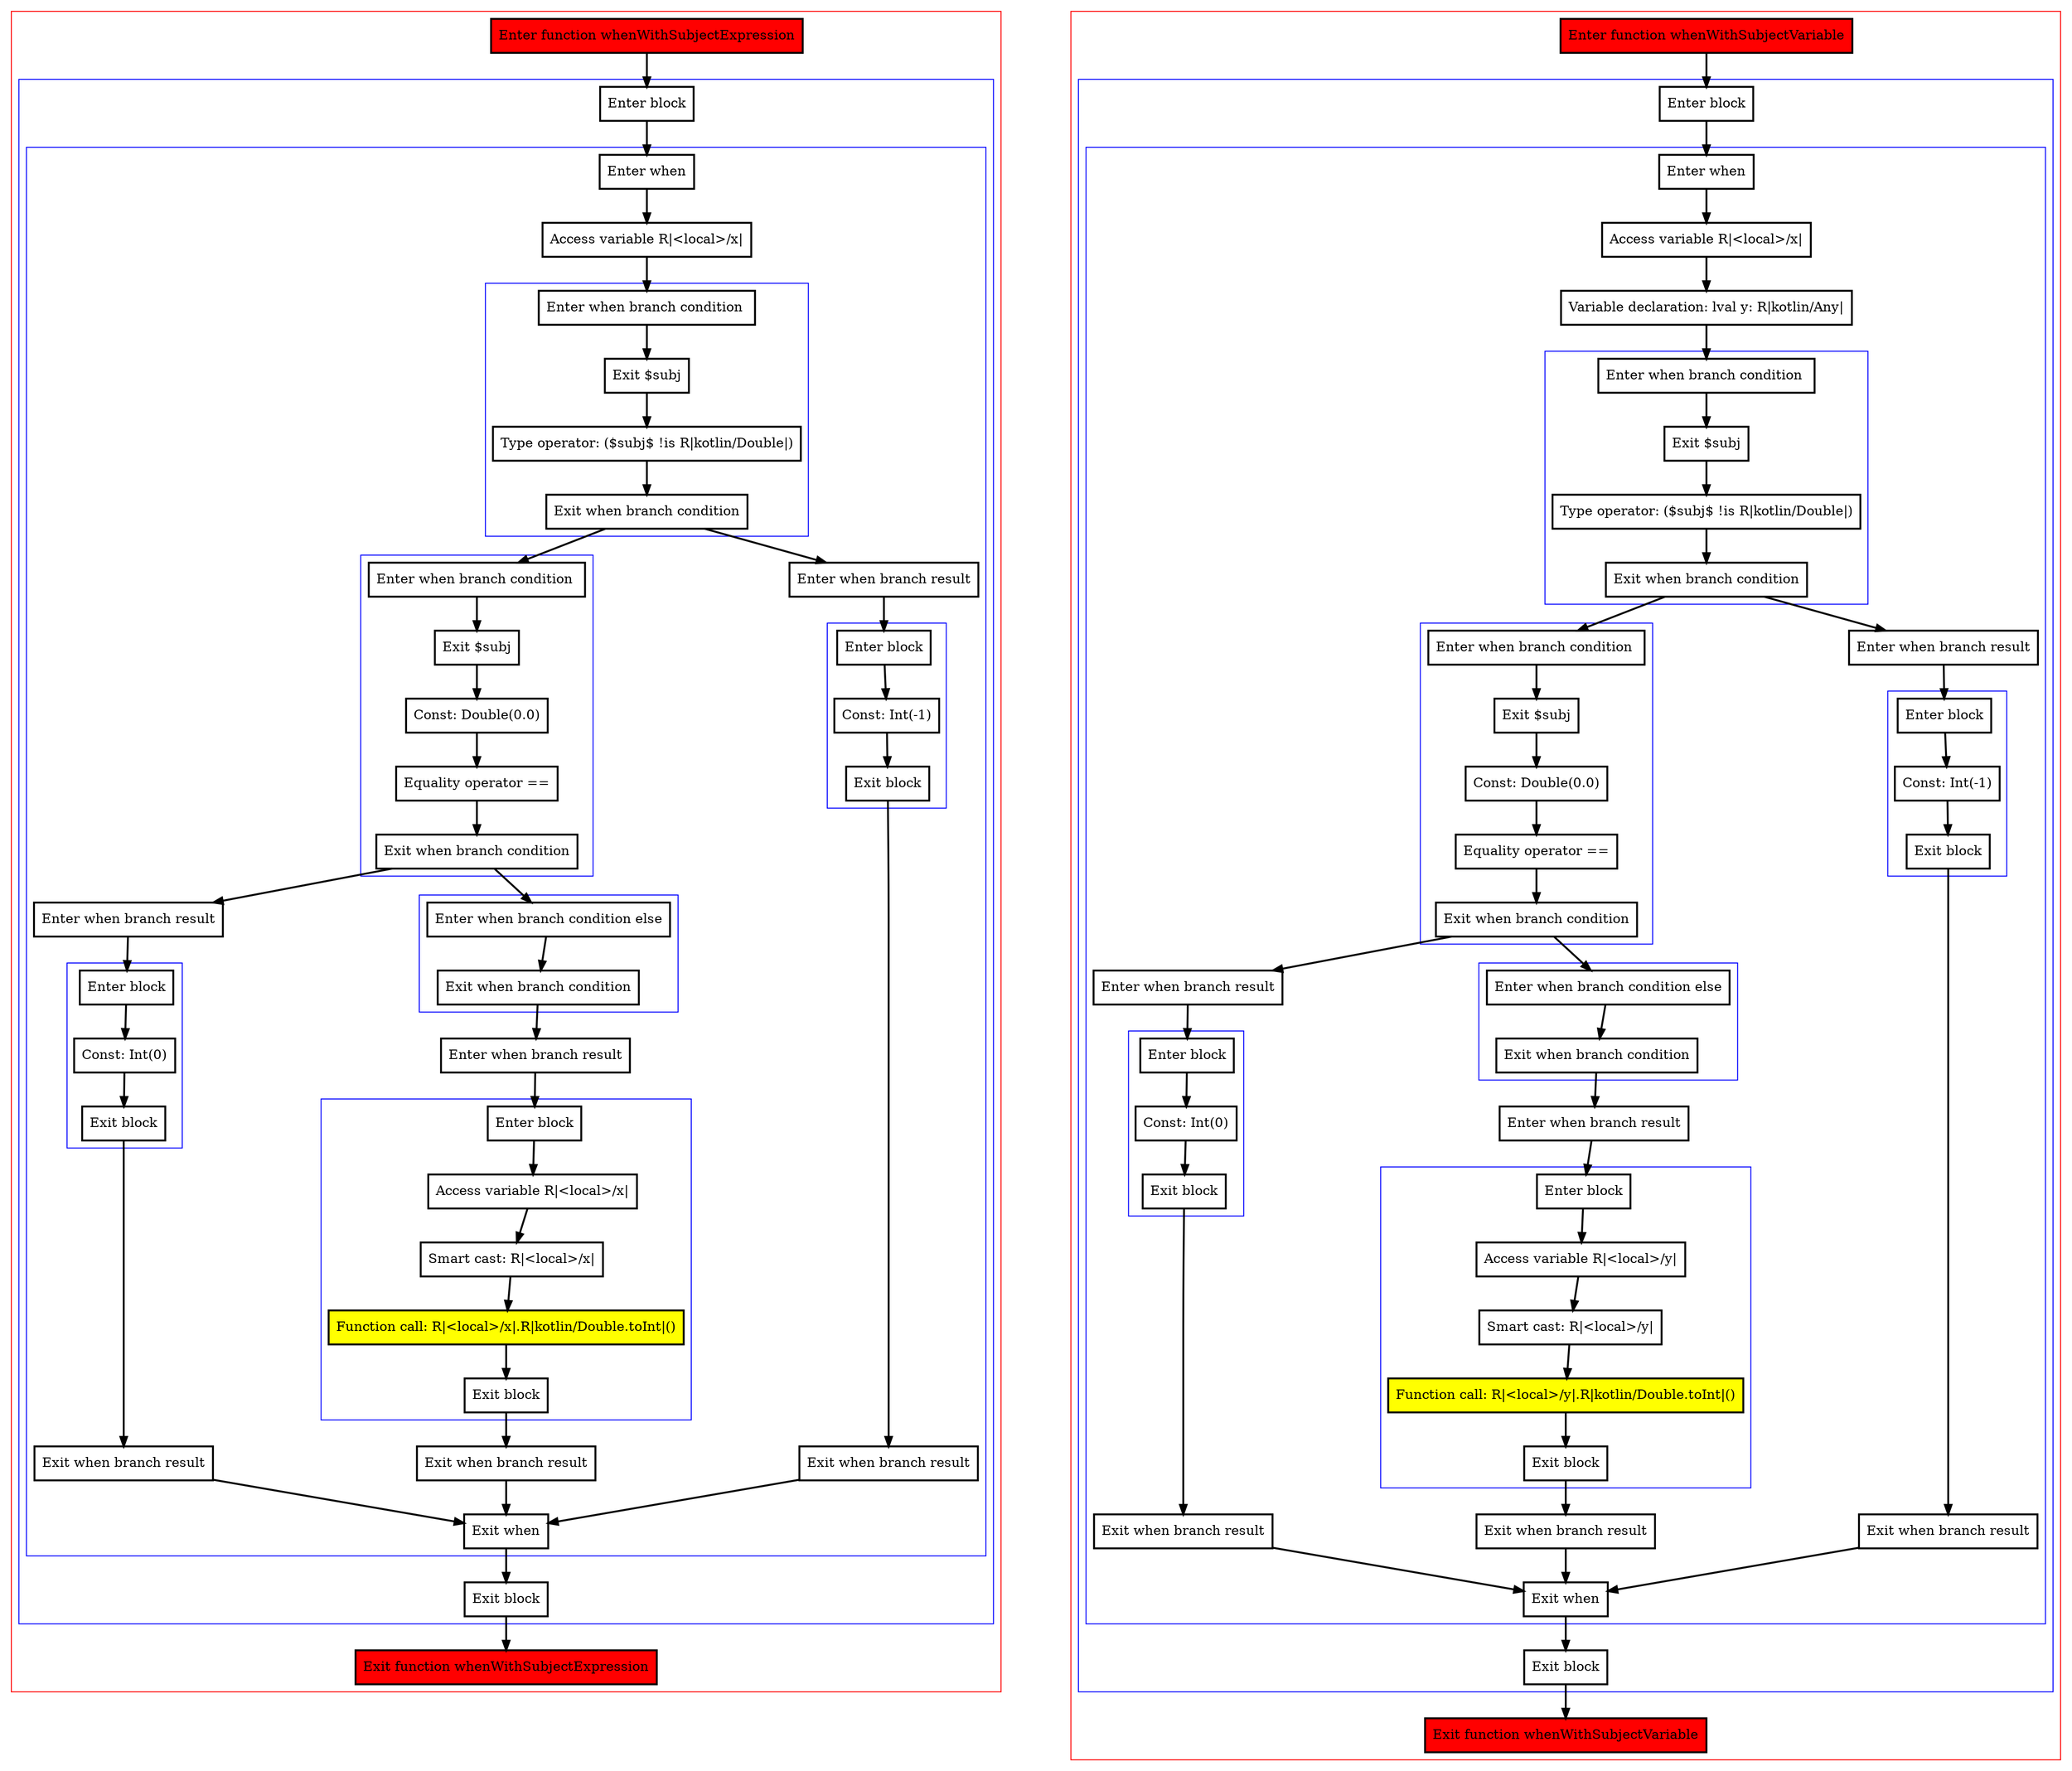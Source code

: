 digraph whenSubjectExpression_kt {
    graph [nodesep=3]
    node [shape=box penwidth=2]
    edge [penwidth=2]

    subgraph cluster_0 {
        color=red
        0 [label="Enter function whenWithSubjectExpression" style="filled" fillcolor=red];
        subgraph cluster_1 {
            color=blue
            1 [label="Enter block"];
            subgraph cluster_2 {
                color=blue
                2 [label="Enter when"];
                3 [label="Access variable R|<local>/x|"];
                subgraph cluster_3 {
                    color=blue
                    4 [label="Enter when branch condition "];
                    5 [label="Exit $subj"];
                    6 [label="Type operator: ($subj$ !is R|kotlin/Double|)"];
                    7 [label="Exit when branch condition"];
                }
                subgraph cluster_4 {
                    color=blue
                    8 [label="Enter when branch condition "];
                    9 [label="Exit $subj"];
                    10 [label="Const: Double(0.0)"];
                    11 [label="Equality operator =="];
                    12 [label="Exit when branch condition"];
                }
                subgraph cluster_5 {
                    color=blue
                    13 [label="Enter when branch condition else"];
                    14 [label="Exit when branch condition"];
                }
                15 [label="Enter when branch result"];
                subgraph cluster_6 {
                    color=blue
                    16 [label="Enter block"];
                    17 [label="Access variable R|<local>/x|"];
                    18 [label="Smart cast: R|<local>/x|"];
                    19 [label="Function call: R|<local>/x|.R|kotlin/Double.toInt|()" style="filled" fillcolor=yellow];
                    20 [label="Exit block"];
                }
                21 [label="Exit when branch result"];
                22 [label="Enter when branch result"];
                subgraph cluster_7 {
                    color=blue
                    23 [label="Enter block"];
                    24 [label="Const: Int(0)"];
                    25 [label="Exit block"];
                }
                26 [label="Exit when branch result"];
                27 [label="Enter when branch result"];
                subgraph cluster_8 {
                    color=blue
                    28 [label="Enter block"];
                    29 [label="Const: Int(-1)"];
                    30 [label="Exit block"];
                }
                31 [label="Exit when branch result"];
                32 [label="Exit when"];
            }
            33 [label="Exit block"];
        }
        34 [label="Exit function whenWithSubjectExpression" style="filled" fillcolor=red];
    }
    0 -> {1};
    1 -> {2};
    2 -> {3};
    3 -> {4};
    4 -> {5};
    5 -> {6};
    6 -> {7};
    7 -> {27 8};
    8 -> {9};
    9 -> {10};
    10 -> {11};
    11 -> {12};
    12 -> {22 13};
    13 -> {14};
    14 -> {15};
    15 -> {16};
    16 -> {17};
    17 -> {18};
    18 -> {19};
    19 -> {20};
    20 -> {21};
    21 -> {32};
    22 -> {23};
    23 -> {24};
    24 -> {25};
    25 -> {26};
    26 -> {32};
    27 -> {28};
    28 -> {29};
    29 -> {30};
    30 -> {31};
    31 -> {32};
    32 -> {33};
    33 -> {34};

    subgraph cluster_9 {
        color=red
        35 [label="Enter function whenWithSubjectVariable" style="filled" fillcolor=red];
        subgraph cluster_10 {
            color=blue
            36 [label="Enter block"];
            subgraph cluster_11 {
                color=blue
                37 [label="Enter when"];
                38 [label="Access variable R|<local>/x|"];
                39 [label="Variable declaration: lval y: R|kotlin/Any|"];
                subgraph cluster_12 {
                    color=blue
                    40 [label="Enter when branch condition "];
                    41 [label="Exit $subj"];
                    42 [label="Type operator: ($subj$ !is R|kotlin/Double|)"];
                    43 [label="Exit when branch condition"];
                }
                subgraph cluster_13 {
                    color=blue
                    44 [label="Enter when branch condition "];
                    45 [label="Exit $subj"];
                    46 [label="Const: Double(0.0)"];
                    47 [label="Equality operator =="];
                    48 [label="Exit when branch condition"];
                }
                subgraph cluster_14 {
                    color=blue
                    49 [label="Enter when branch condition else"];
                    50 [label="Exit when branch condition"];
                }
                51 [label="Enter when branch result"];
                subgraph cluster_15 {
                    color=blue
                    52 [label="Enter block"];
                    53 [label="Access variable R|<local>/y|"];
                    54 [label="Smart cast: R|<local>/y|"];
                    55 [label="Function call: R|<local>/y|.R|kotlin/Double.toInt|()" style="filled" fillcolor=yellow];
                    56 [label="Exit block"];
                }
                57 [label="Exit when branch result"];
                58 [label="Enter when branch result"];
                subgraph cluster_16 {
                    color=blue
                    59 [label="Enter block"];
                    60 [label="Const: Int(0)"];
                    61 [label="Exit block"];
                }
                62 [label="Exit when branch result"];
                63 [label="Enter when branch result"];
                subgraph cluster_17 {
                    color=blue
                    64 [label="Enter block"];
                    65 [label="Const: Int(-1)"];
                    66 [label="Exit block"];
                }
                67 [label="Exit when branch result"];
                68 [label="Exit when"];
            }
            69 [label="Exit block"];
        }
        70 [label="Exit function whenWithSubjectVariable" style="filled" fillcolor=red];
    }
    35 -> {36};
    36 -> {37};
    37 -> {38};
    38 -> {39};
    39 -> {40};
    40 -> {41};
    41 -> {42};
    42 -> {43};
    43 -> {63 44};
    44 -> {45};
    45 -> {46};
    46 -> {47};
    47 -> {48};
    48 -> {58 49};
    49 -> {50};
    50 -> {51};
    51 -> {52};
    52 -> {53};
    53 -> {54};
    54 -> {55};
    55 -> {56};
    56 -> {57};
    57 -> {68};
    58 -> {59};
    59 -> {60};
    60 -> {61};
    61 -> {62};
    62 -> {68};
    63 -> {64};
    64 -> {65};
    65 -> {66};
    66 -> {67};
    67 -> {68};
    68 -> {69};
    69 -> {70};

}
